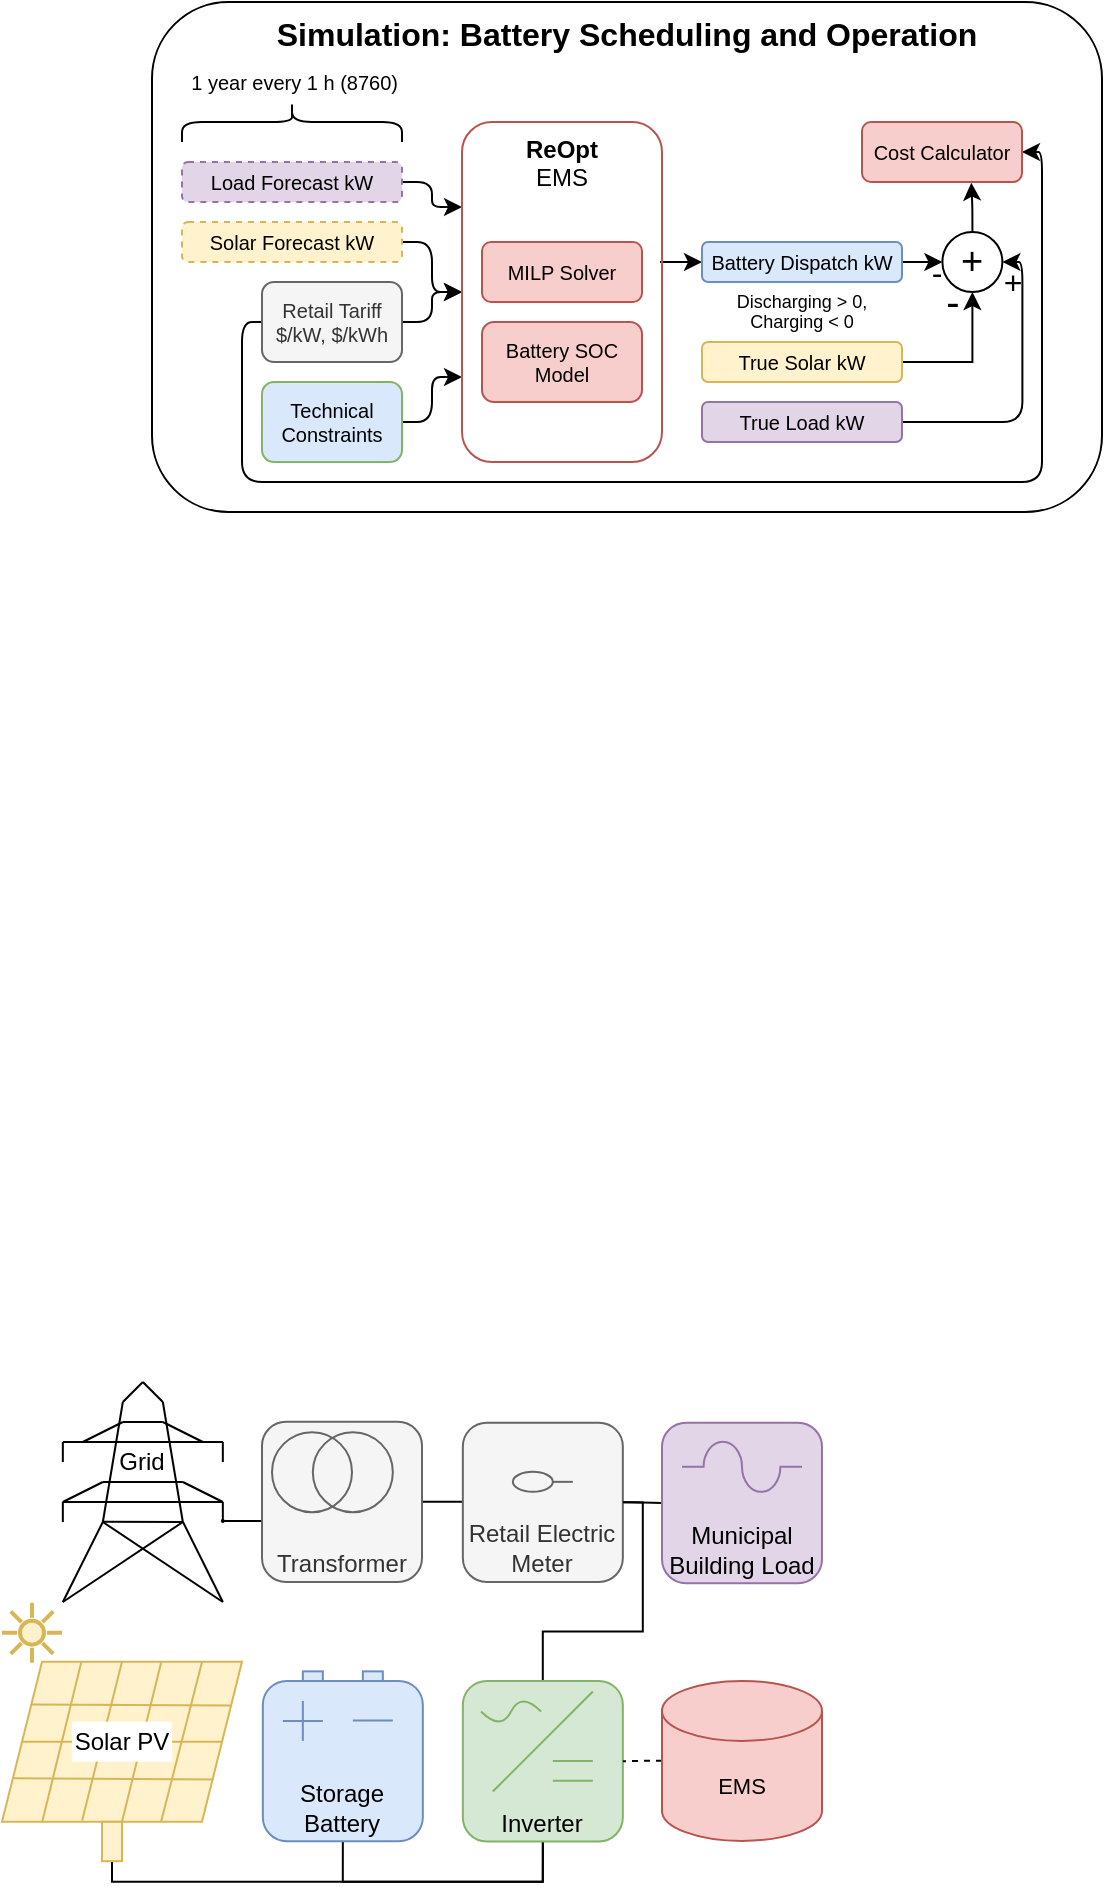 <mxfile>
    <diagram id="arCQumS-RplZwsO45FWz" name="Page-1">
        <mxGraphModel dx="426" dy="725" grid="0" gridSize="5" guides="1" tooltips="1" connect="1" arrows="1" fold="1" page="1" pageScale="1" pageWidth="850" pageHeight="1100" math="0" shadow="0">
            <root>
                <mxCell id="0"/>
                <mxCell id="1" parent="0"/>
                <mxCell id="149" value="&lt;p style=&quot;line-height: 100%;&quot;&gt;&lt;font style=&quot;font-size: 9px;&quot;&gt;Discharging &amp;gt; 0, Charging &amp;lt; 0&lt;/font&gt;&lt;/p&gt;" style="text;html=1;strokeColor=none;fillColor=none;align=center;verticalAlign=top;whiteSpace=wrap;rounded=0;glass=0;sketch=0;fontSize=10;spacing=0;" parent="1" vertex="1">
                    <mxGeometry x="390" y="190" width="100" height="19" as="geometry"/>
                </mxCell>
                <mxCell id="112" value="&lt;b&gt;&lt;font style=&quot;font-size: 16px;&quot;&gt;Simulation: Battery Scheduling and Operation&lt;/font&gt;&lt;/b&gt;" style="rounded=1;whiteSpace=wrap;html=1;glass=0;sketch=0;fontSize=11;fillColor=none;verticalAlign=top;" parent="1" vertex="1">
                    <mxGeometry x="115" y="60" width="475" height="255" as="geometry"/>
                </mxCell>
                <mxCell id="15" style="edgeStyle=orthogonalEdgeStyle;html=1;entryX=0;entryY=0.25;entryDx=0;entryDy=0;fontSize=11;" parent="1" source="2" target="6" edge="1">
                    <mxGeometry relative="1" as="geometry"/>
                </mxCell>
                <mxCell id="2" value="Load Forecast kW" style="rounded=1;whiteSpace=wrap;html=1;fillColor=#e1d5e7;strokeColor=#9673a6;glass=0;dashed=1;fontSize=10;" parent="1" vertex="1">
                    <mxGeometry x="130" y="140" width="110" height="20" as="geometry"/>
                </mxCell>
                <mxCell id="16" style="edgeStyle=orthogonalEdgeStyle;html=1;fontSize=11;" parent="1" source="3" target="6" edge="1">
                    <mxGeometry relative="1" as="geometry"/>
                </mxCell>
                <mxCell id="3" value="Solar Forecast kW" style="rounded=1;whiteSpace=wrap;html=1;fillColor=#fff2cc;strokeColor=#d6b656;glass=0;dashed=1;fontSize=10;" parent="1" vertex="1">
                    <mxGeometry x="130" y="170" width="110" height="20" as="geometry"/>
                </mxCell>
                <mxCell id="17" style="edgeStyle=orthogonalEdgeStyle;html=1;entryX=0;entryY=0.5;entryDx=0;entryDy=0;fontSize=11;" parent="1" source="4" target="6" edge="1">
                    <mxGeometry relative="1" as="geometry"/>
                </mxCell>
                <mxCell id="165" style="edgeStyle=orthogonalEdgeStyle;html=1;entryX=1;entryY=0.5;entryDx=0;entryDy=0;fontSize=16;" edge="1" parent="1" source="4" target="158">
                    <mxGeometry relative="1" as="geometry">
                        <Array as="points">
                            <mxPoint x="160" y="220"/>
                            <mxPoint x="160" y="300"/>
                            <mxPoint x="560" y="300"/>
                            <mxPoint x="560" y="135"/>
                        </Array>
                    </mxGeometry>
                </mxCell>
                <mxCell id="4" value="Retail Tariff&lt;br style=&quot;font-size: 10px;&quot;&gt;$/kW, $/kWh" style="rounded=1;whiteSpace=wrap;html=1;fillColor=#f5f5f5;strokeColor=#666666;glass=0;fontColor=#333333;fontSize=10;" parent="1" vertex="1">
                    <mxGeometry x="170" y="200" width="70" height="40" as="geometry"/>
                </mxCell>
                <mxCell id="18" style="edgeStyle=orthogonalEdgeStyle;html=1;entryX=0;entryY=0.75;entryDx=0;entryDy=0;fontSize=11;" parent="1" source="5" target="6" edge="1">
                    <mxGeometry relative="1" as="geometry"/>
                </mxCell>
                <mxCell id="5" value="&lt;font style=&quot;font-size: 10px;&quot;&gt;Technical Constraints&lt;/font&gt;" style="rounded=1;whiteSpace=wrap;html=1;fillColor=#dae8fc;strokeColor=#82B366;glass=0;fontSize=10;" parent="1" vertex="1">
                    <mxGeometry x="170" y="250" width="70" height="40" as="geometry"/>
                </mxCell>
                <mxCell id="19" style="edgeStyle=orthogonalEdgeStyle;html=1;exitX=0.99;exitY=0.412;exitDx=0;exitDy=0;entryX=0;entryY=0.5;entryDx=0;entryDy=0;fontSize=11;exitPerimeter=0;" parent="1" source="6" target="9" edge="1">
                    <mxGeometry relative="1" as="geometry"/>
                </mxCell>
                <mxCell id="6" value="&lt;b&gt;ReOpt&lt;/b&gt;&lt;br&gt;EMS" style="rounded=1;whiteSpace=wrap;html=1;fillColor=none;strokeColor=#b85450;verticalAlign=top;glass=0;" parent="1" vertex="1">
                    <mxGeometry x="270" y="120" width="100" height="170" as="geometry"/>
                </mxCell>
                <mxCell id="7" value="MILP Solver" style="rounded=1;whiteSpace=wrap;html=1;fillColor=#f8cecc;strokeColor=#b85450;glass=0;fontSize=10;" parent="1" vertex="1">
                    <mxGeometry x="280" y="180" width="80" height="30" as="geometry"/>
                </mxCell>
                <mxCell id="8" value="Battery SOC Model" style="rounded=1;whiteSpace=wrap;html=1;fillColor=#f8cecc;strokeColor=#b85450;glass=0;fontSize=10;" parent="1" vertex="1">
                    <mxGeometry x="280" y="220" width="80" height="40" as="geometry"/>
                </mxCell>
                <mxCell id="162" style="edgeStyle=none;html=1;entryX=0;entryY=0.5;entryDx=0;entryDy=0;fontSize=9;" edge="1" parent="1" source="9" target="139">
                    <mxGeometry relative="1" as="geometry"/>
                </mxCell>
                <mxCell id="163" value="-" style="edgeLabel;html=1;align=center;verticalAlign=middle;resizable=0;points=[];fontSize=16;labelBackgroundColor=none;" vertex="1" connectable="0" parent="162">
                    <mxGeometry x="0.35" relative="1" as="geometry">
                        <mxPoint x="3" y="5" as="offset"/>
                    </mxGeometry>
                </mxCell>
                <mxCell id="9" value="Battery Dispatch kW" style="rounded=1;whiteSpace=wrap;html=1;fillColor=#dae8fc;strokeColor=#6c8ebf;glass=0;fontSize=10;" parent="1" vertex="1">
                    <mxGeometry x="390" y="180" width="100" height="20" as="geometry"/>
                </mxCell>
                <mxCell id="12" value="&lt;font style=&quot;font-size: 10px;&quot;&gt;1 year every 1 h (8760)&lt;/font&gt;" style="shape=curlyBracket;whiteSpace=wrap;html=1;rounded=1;labelPosition=left;verticalLabelPosition=middle;align=right;verticalAlign=middle;fontSize=11;fillColor=none;rotation=90;horizontal=0;size=0.5;" parent="1" vertex="1">
                    <mxGeometry x="175" y="65" width="20" height="110" as="geometry"/>
                </mxCell>
                <mxCell id="21" style="edgeStyle=orthogonalEdgeStyle;rounded=0;orthogonalLoop=1;jettySize=auto;html=1;entryX=0;entryY=0.5;entryDx=0;entryDy=0;endArrow=none;endFill=0;" parent="1" source="74" target="46" edge="1">
                    <mxGeometry relative="1" as="geometry"/>
                </mxCell>
                <mxCell id="26" value="" style="rounded=0;whiteSpace=wrap;html=1;fillColor=#dae8fc;strokeColor=#6c8ebf;" parent="1" vertex="1">
                    <mxGeometry x="190.42" y="894.68" width="10" height="5" as="geometry"/>
                </mxCell>
                <mxCell id="27" value="" style="rounded=0;whiteSpace=wrap;html=1;fillColor=#dae8fc;strokeColor=#6c8ebf;" parent="1" vertex="1">
                    <mxGeometry x="220.42" y="894.68" width="10" height="5" as="geometry"/>
                </mxCell>
                <mxCell id="28" value="" style="edgeStyle=orthogonalEdgeStyle;rounded=0;orthogonalLoop=1;jettySize=auto;html=1;entryX=0.5;entryY=1;entryDx=0;entryDy=0;exitX=0.5;exitY=1;exitDx=0;exitDy=0;endArrow=none;endFill=0;" parent="1" source="29" target="50" edge="1">
                    <mxGeometry x="0.855" relative="1" as="geometry">
                        <Array as="points">
                            <mxPoint x="210.42" y="999.84"/>
                            <mxPoint x="310.42" y="999.84"/>
                        </Array>
                        <mxPoint as="offset"/>
                    </mxGeometry>
                </mxCell>
                <mxCell id="29" value="Storage Battery" style="rounded=1;whiteSpace=wrap;html=1;verticalAlign=bottom;fillColor=#dae8fc;strokeColor=#6c8ebf;" parent="1" vertex="1">
                    <mxGeometry x="170.42" y="899.44" width="80" height="80.24" as="geometry"/>
                </mxCell>
                <mxCell id="30" value="" style="endArrow=none;html=1;rounded=0;fillColor=#dae8fc;strokeColor=#6c8ebf;" parent="1" edge="1">
                    <mxGeometry width="50" height="50" relative="1" as="geometry">
                        <mxPoint x="215.42" y="919.31" as="sourcePoint"/>
                        <mxPoint x="235.42" y="919.31" as="targetPoint"/>
                    </mxGeometry>
                </mxCell>
                <mxCell id="31" value="" style="html=1;verticalLabelPosition=bottom;align=center;labelBackgroundColor=#ffffff;verticalAlign=top;strokeWidth=2;shadow=0;dashed=0;shape=mxgraph.ios7.icons.sun;pointerEvents=1;fillColor=#fff2cc;strokeColor=#d6b656;" parent="1" vertex="1">
                    <mxGeometry x="40" y="860.32" width="30" height="30" as="geometry"/>
                </mxCell>
                <mxCell id="32" value="" style="shape=parallelogram;perimeter=parallelogramPerimeter;whiteSpace=wrap;html=1;fixedSize=1;fillColor=#fff2cc;strokeColor=#d6b656;" parent="1" vertex="1">
                    <mxGeometry x="40" y="889.92" width="120" height="80" as="geometry"/>
                </mxCell>
                <mxCell id="33" value="" style="edgeStyle=orthogonalEdgeStyle;rounded=0;orthogonalLoop=1;jettySize=auto;html=1;entryX=0.5;entryY=1;entryDx=0;entryDy=0;endArrow=none;endFill=0;" parent="1" source="34" target="50" edge="1">
                    <mxGeometry x="0.869" relative="1" as="geometry">
                        <Array as="points">
                            <mxPoint x="95.42" y="999.84"/>
                            <mxPoint x="310.42" y="999.84"/>
                        </Array>
                        <mxPoint as="offset"/>
                    </mxGeometry>
                </mxCell>
                <mxCell id="34" value="" style="rounded=0;whiteSpace=wrap;html=1;fillColor=#fff2cc;strokeColor=#d6b656;" parent="1" vertex="1">
                    <mxGeometry x="90" y="969.92" width="10" height="19.68" as="geometry"/>
                </mxCell>
                <mxCell id="35" value="" style="endArrow=none;html=1;rounded=0;entryX=0.5;entryY=0;entryDx=0;entryDy=0;exitX=0.334;exitY=0.991;exitDx=0;exitDy=0;exitPerimeter=0;fillColor=#fff2cc;strokeColor=#d6b656;" parent="1" source="32" target="32" edge="1">
                    <mxGeometry width="50" height="50" relative="1" as="geometry">
                        <mxPoint x="140" y="1029.92" as="sourcePoint"/>
                        <mxPoint x="190" y="979.92" as="targetPoint"/>
                    </mxGeometry>
                </mxCell>
                <mxCell id="36" value="" style="endArrow=none;html=1;rounded=0;entryX=0.33;entryY=0.004;entryDx=0;entryDy=0;exitX=0.168;exitY=0.998;exitDx=0;exitDy=0;entryPerimeter=0;exitPerimeter=0;fillColor=#fff2cc;strokeColor=#d6b656;" parent="1" source="32" target="32" edge="1">
                    <mxGeometry width="50" height="50" relative="1" as="geometry">
                        <mxPoint x="120" y="978.92" as="sourcePoint"/>
                        <mxPoint x="140" y="899.92" as="targetPoint"/>
                    </mxGeometry>
                </mxCell>
                <mxCell id="37" value="" style="endArrow=none;html=1;rounded=0;entryX=0.881;entryY=0.735;entryDx=0;entryDy=0;exitX=0;exitY=0.75;exitDx=0;exitDy=0;entryPerimeter=0;fillColor=#fff2cc;strokeColor=#d6b656;" parent="1" source="32" target="32" edge="1">
                    <mxGeometry width="50" height="50" relative="1" as="geometry">
                        <mxPoint x="120" y="978.92" as="sourcePoint"/>
                        <mxPoint x="140" y="899.92" as="targetPoint"/>
                    </mxGeometry>
                </mxCell>
                <mxCell id="38" value="" style="endArrow=none;html=1;rounded=0;entryX=1;entryY=0.25;entryDx=0;entryDy=0;exitX=0.121;exitY=0.267;exitDx=0;exitDy=0;exitPerimeter=0;fillColor=#fff2cc;strokeColor=#d6b656;" parent="1" source="32" target="32" edge="1">
                    <mxGeometry width="50" height="50" relative="1" as="geometry">
                        <mxPoint x="55" y="957.92" as="sourcePoint"/>
                        <mxPoint x="156" y="954.92" as="targetPoint"/>
                    </mxGeometry>
                </mxCell>
                <mxCell id="39" value="" style="endArrow=none;html=1;rounded=0;entryX=0.5;entryY=1;entryDx=0;entryDy=0;exitX=0.663;exitY=0.004;exitDx=0;exitDy=0;exitPerimeter=0;fillColor=#fff2cc;strokeColor=#d6b656;" parent="1" source="32" target="32" edge="1">
                    <mxGeometry width="50" height="50" relative="1" as="geometry">
                        <mxPoint x="200" y="909.92" as="sourcePoint"/>
                        <mxPoint x="110" y="899.92" as="targetPoint"/>
                    </mxGeometry>
                </mxCell>
                <mxCell id="40" value="" style="endArrow=none;html=1;rounded=0;entryX=0.663;entryY=0.998;entryDx=0;entryDy=0;exitX=0.834;exitY=-0.002;exitDx=0;exitDy=0;exitPerimeter=0;entryPerimeter=0;fillColor=#fff2cc;strokeColor=#d6b656;" parent="1" source="32" target="32" edge="1">
                    <mxGeometry width="50" height="50" relative="1" as="geometry">
                        <mxPoint x="130" y="899.92" as="sourcePoint"/>
                        <mxPoint x="110" y="979.92" as="targetPoint"/>
                    </mxGeometry>
                </mxCell>
                <mxCell id="41" value="" style="endArrow=none;html=1;rounded=0;entryX=1;entryY=0.5;entryDx=0;entryDy=0;exitX=0;exitY=0.5;exitDx=0;exitDy=0;elbow=vertical;fillColor=#fff2cc;strokeColor=#d6b656;" parent="1" source="77" target="32" edge="1">
                    <mxGeometry width="50" height="50" relative="1" as="geometry">
                        <mxPoint x="65" y="920.92" as="sourcePoint"/>
                        <mxPoint x="165" y="921.92" as="targetPoint"/>
                    </mxGeometry>
                </mxCell>
                <mxCell id="45" style="edgeStyle=orthogonalEdgeStyle;rounded=0;orthogonalLoop=1;jettySize=auto;html=1;entryX=0;entryY=0.5;entryDx=0;entryDy=0;endArrow=none;endFill=0;exitX=1;exitY=0.5;exitDx=0;exitDy=0;" parent="1" source="46" target="49" edge="1">
                    <mxGeometry relative="1" as="geometry">
                        <mxPoint x="300.42" y="835.251" as="sourcePoint"/>
                    </mxGeometry>
                </mxCell>
                <mxCell id="46" value="Transformer" style="rounded=1;whiteSpace=wrap;html=1;verticalAlign=bottom;fillColor=#f5f5f5;fontColor=#333333;strokeColor=#666666;" parent="1" vertex="1">
                    <mxGeometry x="170" y="769.84" width="80" height="80.16" as="geometry"/>
                </mxCell>
                <mxCell id="47" value="" style="ellipse;whiteSpace=wrap;html=1;aspect=fixed;fillColor=#f5f5f5;fontColor=#333333;strokeColor=#666666;" parent="1" vertex="1">
                    <mxGeometry x="175" y="775.08" width="40" height="40" as="geometry"/>
                </mxCell>
                <mxCell id="48" value="" style="ellipse;whiteSpace=wrap;html=1;aspect=fixed;fillColor=none;fontColor=#333333;strokeColor=#666666;" parent="1" vertex="1">
                    <mxGeometry x="195.42" y="775.08" width="40" height="40" as="geometry"/>
                </mxCell>
                <mxCell id="108" style="edgeStyle=orthogonalEdgeStyle;html=1;entryX=0;entryY=0.5;entryDx=0;entryDy=0;fontSize=11;endArrow=none;endFill=0;" parent="1" source="49" target="101" edge="1">
                    <mxGeometry relative="1" as="geometry"/>
                </mxCell>
                <mxCell id="49" value="Retail Electric Meter" style="rounded=1;whiteSpace=wrap;html=1;verticalAlign=bottom;fillColor=#f5f5f5;strokeColor=#666666;fontColor=#333333;" parent="1" vertex="1">
                    <mxGeometry x="270.42" y="770.32" width="80" height="79.68" as="geometry"/>
                </mxCell>
                <mxCell id="109" style="edgeStyle=orthogonalEdgeStyle;html=1;entryX=1;entryY=0.5;entryDx=0;entryDy=0;fontSize=11;endArrow=none;endFill=0;rounded=0;" parent="1" source="50" target="49" edge="1">
                    <mxGeometry relative="1" as="geometry"/>
                </mxCell>
                <mxCell id="50" value="Inverter" style="rounded=1;whiteSpace=wrap;html=1;verticalAlign=bottom;fillColor=#d5e8d4;strokeColor=#82b366;" parent="1" vertex="1">
                    <mxGeometry x="270.42" y="899.44" width="80" height="80.32" as="geometry"/>
                </mxCell>
                <mxCell id="51" value="" style="curved=1;endArrow=none;html=1;rounded=0;endFill=0;fillColor=#d5e8d4;strokeColor=#82b366;" parent="1" edge="1">
                    <mxGeometry width="50" height="50" relative="1" as="geometry">
                        <mxPoint x="279.53" y="914.76" as="sourcePoint"/>
                        <mxPoint x="309.53" y="914.76" as="targetPoint"/>
                        <Array as="points">
                            <mxPoint x="289.53" y="924.76"/>
                            <mxPoint x="299.53" y="904.76"/>
                        </Array>
                    </mxGeometry>
                </mxCell>
                <mxCell id="52" value="" style="endArrow=none;html=1;rounded=0;fillColor=#d5e8d4;strokeColor=#82b366;" parent="1" edge="1">
                    <mxGeometry width="50" height="50" relative="1" as="geometry">
                        <mxPoint x="285.42" y="954.76" as="sourcePoint"/>
                        <mxPoint x="335.42" y="904.76" as="targetPoint"/>
                    </mxGeometry>
                </mxCell>
                <mxCell id="53" value="" style="endArrow=none;html=1;rounded=0;" parent="1" edge="1">
                    <mxGeometry width="50" height="50" relative="1" as="geometry">
                        <mxPoint x="70.42" y="860" as="sourcePoint"/>
                        <mxPoint x="90.42" y="820" as="targetPoint"/>
                    </mxGeometry>
                </mxCell>
                <mxCell id="54" value="" style="endArrow=none;html=1;rounded=0;" parent="1" edge="1">
                    <mxGeometry width="50" height="50" relative="1" as="geometry">
                        <mxPoint x="90.42" y="819.84" as="sourcePoint"/>
                        <mxPoint x="130.42" y="820" as="targetPoint"/>
                    </mxGeometry>
                </mxCell>
                <mxCell id="55" value="" style="endArrow=none;html=1;rounded=0;" parent="1" edge="1">
                    <mxGeometry width="50" height="50" relative="1" as="geometry">
                        <mxPoint x="70.42" y="860" as="sourcePoint"/>
                        <mxPoint x="130.42" y="820" as="targetPoint"/>
                    </mxGeometry>
                </mxCell>
                <mxCell id="56" value="" style="endArrow=none;html=1;rounded=0;" parent="1" edge="1">
                    <mxGeometry width="50" height="50" relative="1" as="geometry">
                        <mxPoint x="90.42" y="820" as="sourcePoint"/>
                        <mxPoint x="150.42" y="860" as="targetPoint"/>
                    </mxGeometry>
                </mxCell>
                <mxCell id="57" value="" style="endArrow=none;html=1;rounded=0;" parent="1" edge="1">
                    <mxGeometry width="50" height="50" relative="1" as="geometry">
                        <mxPoint x="90.42" y="820" as="sourcePoint"/>
                        <mxPoint x="100.42" y="760" as="targetPoint"/>
                    </mxGeometry>
                </mxCell>
                <mxCell id="58" value="" style="endArrow=none;html=1;rounded=0;" parent="1" edge="1">
                    <mxGeometry width="50" height="50" relative="1" as="geometry">
                        <mxPoint x="130.42" y="820" as="sourcePoint"/>
                        <mxPoint x="120.42" y="760" as="targetPoint"/>
                    </mxGeometry>
                </mxCell>
                <mxCell id="59" value="" style="endArrow=none;html=1;rounded=0;" parent="1" edge="1">
                    <mxGeometry width="50" height="50" relative="1" as="geometry">
                        <mxPoint x="110.42" y="750" as="sourcePoint"/>
                        <mxPoint x="100.42" y="760" as="targetPoint"/>
                    </mxGeometry>
                </mxCell>
                <mxCell id="60" value="" style="endArrow=none;html=1;rounded=0;" parent="1" edge="1">
                    <mxGeometry width="50" height="50" relative="1" as="geometry">
                        <mxPoint x="120.42" y="760" as="sourcePoint"/>
                        <mxPoint x="110.42" y="750" as="targetPoint"/>
                    </mxGeometry>
                </mxCell>
                <mxCell id="61" value="" style="endArrow=none;html=1;rounded=0;" parent="1" edge="1">
                    <mxGeometry width="50" height="50" relative="1" as="geometry">
                        <mxPoint x="70.42" y="810" as="sourcePoint"/>
                        <mxPoint x="150.42" y="810" as="targetPoint"/>
                    </mxGeometry>
                </mxCell>
                <mxCell id="62" value="" style="endArrow=none;html=1;rounded=0;" parent="1" edge="1">
                    <mxGeometry width="50" height="50" relative="1" as="geometry">
                        <mxPoint x="70.42" y="780" as="sourcePoint"/>
                        <mxPoint x="150.42" y="780" as="targetPoint"/>
                    </mxGeometry>
                </mxCell>
                <mxCell id="63" value="" style="endArrow=none;html=1;rounded=0;" parent="1" edge="1">
                    <mxGeometry width="50" height="50" relative="1" as="geometry">
                        <mxPoint x="80.42" y="780" as="sourcePoint"/>
                        <mxPoint x="100.42" y="770" as="targetPoint"/>
                    </mxGeometry>
                </mxCell>
                <mxCell id="64" value="" style="endArrow=none;html=1;rounded=0;" parent="1" edge="1">
                    <mxGeometry width="50" height="50" relative="1" as="geometry">
                        <mxPoint x="140.42" y="780" as="sourcePoint"/>
                        <mxPoint x="120.42" y="770" as="targetPoint"/>
                    </mxGeometry>
                </mxCell>
                <mxCell id="65" value="" style="endArrow=none;html=1;rounded=0;" parent="1" edge="1">
                    <mxGeometry width="50" height="50" relative="1" as="geometry">
                        <mxPoint x="100.42" y="770" as="sourcePoint"/>
                        <mxPoint x="120.42" y="770" as="targetPoint"/>
                    </mxGeometry>
                </mxCell>
                <mxCell id="66" value="" style="endArrow=none;html=1;rounded=0;" parent="1" edge="1">
                    <mxGeometry width="50" height="50" relative="1" as="geometry">
                        <mxPoint x="70.42" y="780" as="sourcePoint"/>
                        <mxPoint x="70.42" y="790" as="targetPoint"/>
                    </mxGeometry>
                </mxCell>
                <mxCell id="67" value="" style="endArrow=none;html=1;rounded=0;" parent="1" edge="1">
                    <mxGeometry width="50" height="50" relative="1" as="geometry">
                        <mxPoint x="70.42" y="810" as="sourcePoint"/>
                        <mxPoint x="70.42" y="820" as="targetPoint"/>
                    </mxGeometry>
                </mxCell>
                <mxCell id="68" value="" style="endArrow=none;html=1;rounded=0;" parent="1" edge="1">
                    <mxGeometry width="50" height="50" relative="1" as="geometry">
                        <mxPoint x="150.42" y="780" as="sourcePoint"/>
                        <mxPoint x="150.42" y="790" as="targetPoint"/>
                    </mxGeometry>
                </mxCell>
                <mxCell id="69" value="" style="endArrow=none;html=1;rounded=0;" parent="1" edge="1">
                    <mxGeometry width="50" height="50" relative="1" as="geometry">
                        <mxPoint x="150.42" y="810" as="sourcePoint"/>
                        <mxPoint x="150.42" y="820" as="targetPoint"/>
                    </mxGeometry>
                </mxCell>
                <mxCell id="70" value="" style="endArrow=none;html=1;rounded=0;" parent="1" edge="1">
                    <mxGeometry width="50" height="50" relative="1" as="geometry">
                        <mxPoint x="130.42" y="800" as="sourcePoint"/>
                        <mxPoint x="150.42" y="810" as="targetPoint"/>
                    </mxGeometry>
                </mxCell>
                <mxCell id="71" value="" style="endArrow=none;html=1;rounded=0;" parent="1" edge="1">
                    <mxGeometry width="50" height="50" relative="1" as="geometry">
                        <mxPoint x="90.42" y="800" as="sourcePoint"/>
                        <mxPoint x="70.42" y="810" as="targetPoint"/>
                    </mxGeometry>
                </mxCell>
                <mxCell id="72" value="" style="endArrow=none;html=1;rounded=0;" parent="1" edge="1">
                    <mxGeometry width="50" height="50" relative="1" as="geometry">
                        <mxPoint x="130.42" y="800" as="sourcePoint"/>
                        <mxPoint x="90.42" y="800" as="targetPoint"/>
                    </mxGeometry>
                </mxCell>
                <mxCell id="73" value="" style="endArrow=none;html=1;rounded=0;" parent="1" edge="1">
                    <mxGeometry width="50" height="50" relative="1" as="geometry">
                        <mxPoint x="150.42" y="860" as="sourcePoint"/>
                        <mxPoint x="130.42" y="819.84" as="targetPoint"/>
                    </mxGeometry>
                </mxCell>
                <mxCell id="74" value="" style="shape=waypoint;sketch=0;fillStyle=solid;size=0;pointerEvents=1;points=[];fillColor=none;resizable=0;rotatable=0;perimeter=centerPerimeter;snapToPoint=1;" parent="1" vertex="1">
                    <mxGeometry x="140.42" y="809.48" width="20" height="20" as="geometry"/>
                </mxCell>
                <mxCell id="75" value="Grid" style="text;html=1;strokeColor=none;fillColor=none;align=center;verticalAlign=middle;whiteSpace=wrap;rounded=0;" parent="1" vertex="1">
                    <mxGeometry x="80.42" y="774.92" width="60" height="30" as="geometry"/>
                </mxCell>
                <mxCell id="76" value="" style="endArrow=none;html=1;rounded=0;entryX=1;entryY=0.5;entryDx=0;entryDy=0;exitX=0;exitY=0.5;exitDx=0;exitDy=0;elbow=vertical;fillColor=#fff2cc;strokeColor=#d6b656;" parent="1" source="32" target="77" edge="1">
                    <mxGeometry width="50" height="50" relative="1" as="geometry">
                        <mxPoint x="50" y="930.0" as="sourcePoint"/>
                        <mxPoint x="150" y="930.0" as="targetPoint"/>
                    </mxGeometry>
                </mxCell>
                <mxCell id="77" value="Solar PV" style="rounded=0;whiteSpace=wrap;html=1;strokeColor=none;" parent="1" vertex="1">
                    <mxGeometry x="75" y="919.84" width="50" height="20" as="geometry"/>
                </mxCell>
                <mxCell id="78" value="" style="endArrow=none;html=1;rounded=0;fillColor=#dae8fc;strokeColor=#6c8ebf;" parent="1" edge="1">
                    <mxGeometry width="50" height="50" relative="1" as="geometry">
                        <mxPoint x="180.42" y="919.44" as="sourcePoint"/>
                        <mxPoint x="200.42" y="919.44" as="targetPoint"/>
                    </mxGeometry>
                </mxCell>
                <mxCell id="79" value="" style="endArrow=none;html=1;rounded=0;fillColor=#dae8fc;strokeColor=#6c8ebf;" parent="1" edge="1">
                    <mxGeometry width="50" height="50" relative="1" as="geometry">
                        <mxPoint x="190.42" y="929.44" as="sourcePoint"/>
                        <mxPoint x="190.42" y="909.44" as="targetPoint"/>
                    </mxGeometry>
                </mxCell>
                <mxCell id="80" value="" style="endArrow=none;html=1;rounded=0;fillColor=#d5e8d4;strokeColor=#82b366;" parent="1" edge="1">
                    <mxGeometry width="50" height="50" relative="1" as="geometry">
                        <mxPoint x="315.42" y="939.44" as="sourcePoint"/>
                        <mxPoint x="335.42" y="939.44" as="targetPoint"/>
                    </mxGeometry>
                </mxCell>
                <mxCell id="81" value="" style="endArrow=none;html=1;rounded=0;fillColor=#d5e8d4;strokeColor=#82b366;" parent="1" edge="1">
                    <mxGeometry width="50" height="50" relative="1" as="geometry">
                        <mxPoint x="315.42" y="949.38" as="sourcePoint"/>
                        <mxPoint x="335.42" y="949.38" as="targetPoint"/>
                    </mxGeometry>
                </mxCell>
                <mxCell id="84" value="" style="ellipse;whiteSpace=wrap;html=1;fillColor=#f5f5f5;strokeColor=#666666;fontColor=#333333;" parent="1" vertex="1">
                    <mxGeometry x="295.42" y="794.92" width="20" height="10" as="geometry"/>
                </mxCell>
                <mxCell id="85" value="" style="endArrow=none;html=1;rounded=0;fillColor=#f5f5f5;strokeColor=#666666;" parent="1" edge="1">
                    <mxGeometry width="50" height="50" relative="1" as="geometry">
                        <mxPoint x="325.42" y="799.92" as="sourcePoint"/>
                        <mxPoint x="315.42" y="799.92" as="targetPoint"/>
                    </mxGeometry>
                </mxCell>
                <mxCell id="110" style="edgeStyle=orthogonalEdgeStyle;rounded=0;html=1;entryX=1;entryY=0.5;entryDx=0;entryDy=0;fontSize=11;endArrow=none;endFill=0;dashed=1;" parent="1" source="100" target="50" edge="1">
                    <mxGeometry relative="1" as="geometry"/>
                </mxCell>
                <mxCell id="100" value="EMS" style="shape=cylinder3;whiteSpace=wrap;html=1;boundedLbl=1;backgroundOutline=1;size=15;glass=0;sketch=0;fontSize=11;fillColor=#f8cecc;strokeColor=#b85450;" parent="1" vertex="1">
                    <mxGeometry x="370" y="899.44" width="80" height="80" as="geometry"/>
                </mxCell>
                <mxCell id="101" value="Municipal Building Load" style="rounded=1;whiteSpace=wrap;html=1;verticalAlign=bottom;fillColor=#e1d5e7;strokeColor=#9673a6;" parent="1" vertex="1">
                    <mxGeometry x="370.0" y="770.32" width="80" height="80.32" as="geometry"/>
                </mxCell>
                <mxCell id="107" value="" style="pointerEvents=1;verticalLabelPosition=bottom;shadow=0;dashed=0;align=center;html=1;verticalAlign=top;shape=mxgraph.electrical.miscellaneous.fuse_4;glass=0;sketch=0;fontSize=11;fillColor=#e1d5e7;strokeColor=#9673a6;" parent="1" vertex="1">
                    <mxGeometry x="380" y="779.92" width="60" height="25" as="geometry"/>
                </mxCell>
                <mxCell id="166" value="+" style="edgeStyle=orthogonalEdgeStyle;html=1;entryX=1;entryY=0.5;entryDx=0;entryDy=0;fontSize=16;labelBackgroundColor=none;" edge="1" parent="1" source="137" target="139">
                    <mxGeometry x="0.734" y="5" relative="1" as="geometry">
                        <mxPoint as="offset"/>
                    </mxGeometry>
                </mxCell>
                <mxCell id="137" value="True Load kW" style="rounded=1;whiteSpace=wrap;html=1;fillColor=#e1d5e7;strokeColor=#9673a6;glass=0;fontSize=10;" parent="1" vertex="1">
                    <mxGeometry x="390" y="260" width="100" height="20" as="geometry"/>
                </mxCell>
                <mxCell id="144" value="-" style="edgeStyle=orthogonalEdgeStyle;rounded=0;html=1;entryX=0.5;entryY=1;entryDx=0;entryDy=0;fontSize=20;startArrow=none;startFill=0;endArrow=classic;endFill=1;labelBackgroundColor=none;" parent="1" source="138" target="139" edge="1">
                    <mxGeometry x="0.888" y="10" relative="1" as="geometry">
                        <mxPoint as="offset"/>
                    </mxGeometry>
                </mxCell>
                <mxCell id="138" value="True Solar kW" style="rounded=1;whiteSpace=wrap;html=1;fillColor=#fff2cc;strokeColor=#d6b656;glass=0;fontSize=10;" parent="1" vertex="1">
                    <mxGeometry x="390" y="230" width="100" height="20" as="geometry"/>
                </mxCell>
                <mxCell id="167" style="edgeStyle=orthogonalEdgeStyle;html=1;entryX=0.683;entryY=1.011;entryDx=0;entryDy=0;entryPerimeter=0;fontSize=10;" edge="1" parent="1" source="139" target="158">
                    <mxGeometry relative="1" as="geometry"/>
                </mxCell>
                <mxCell id="139" value="&lt;font style=&quot;font-size: 19px;&quot;&gt;+&lt;/font&gt;" style="ellipse;whiteSpace=wrap;html=1;aspect=fixed;glass=0;sketch=0;strokeColor=default;fontSize=11;fillColor=none;" parent="1" vertex="1">
                    <mxGeometry x="510.2" y="175" width="30" height="30" as="geometry"/>
                </mxCell>
                <mxCell id="158" value="Cost Calculator" style="rounded=1;whiteSpace=wrap;html=1;fillColor=#f8cecc;strokeColor=#b85450;glass=0;fontSize=10;" parent="1" vertex="1">
                    <mxGeometry x="470" y="120" width="80" height="30" as="geometry"/>
                </mxCell>
            </root>
        </mxGraphModel>
    </diagram>
</mxfile>